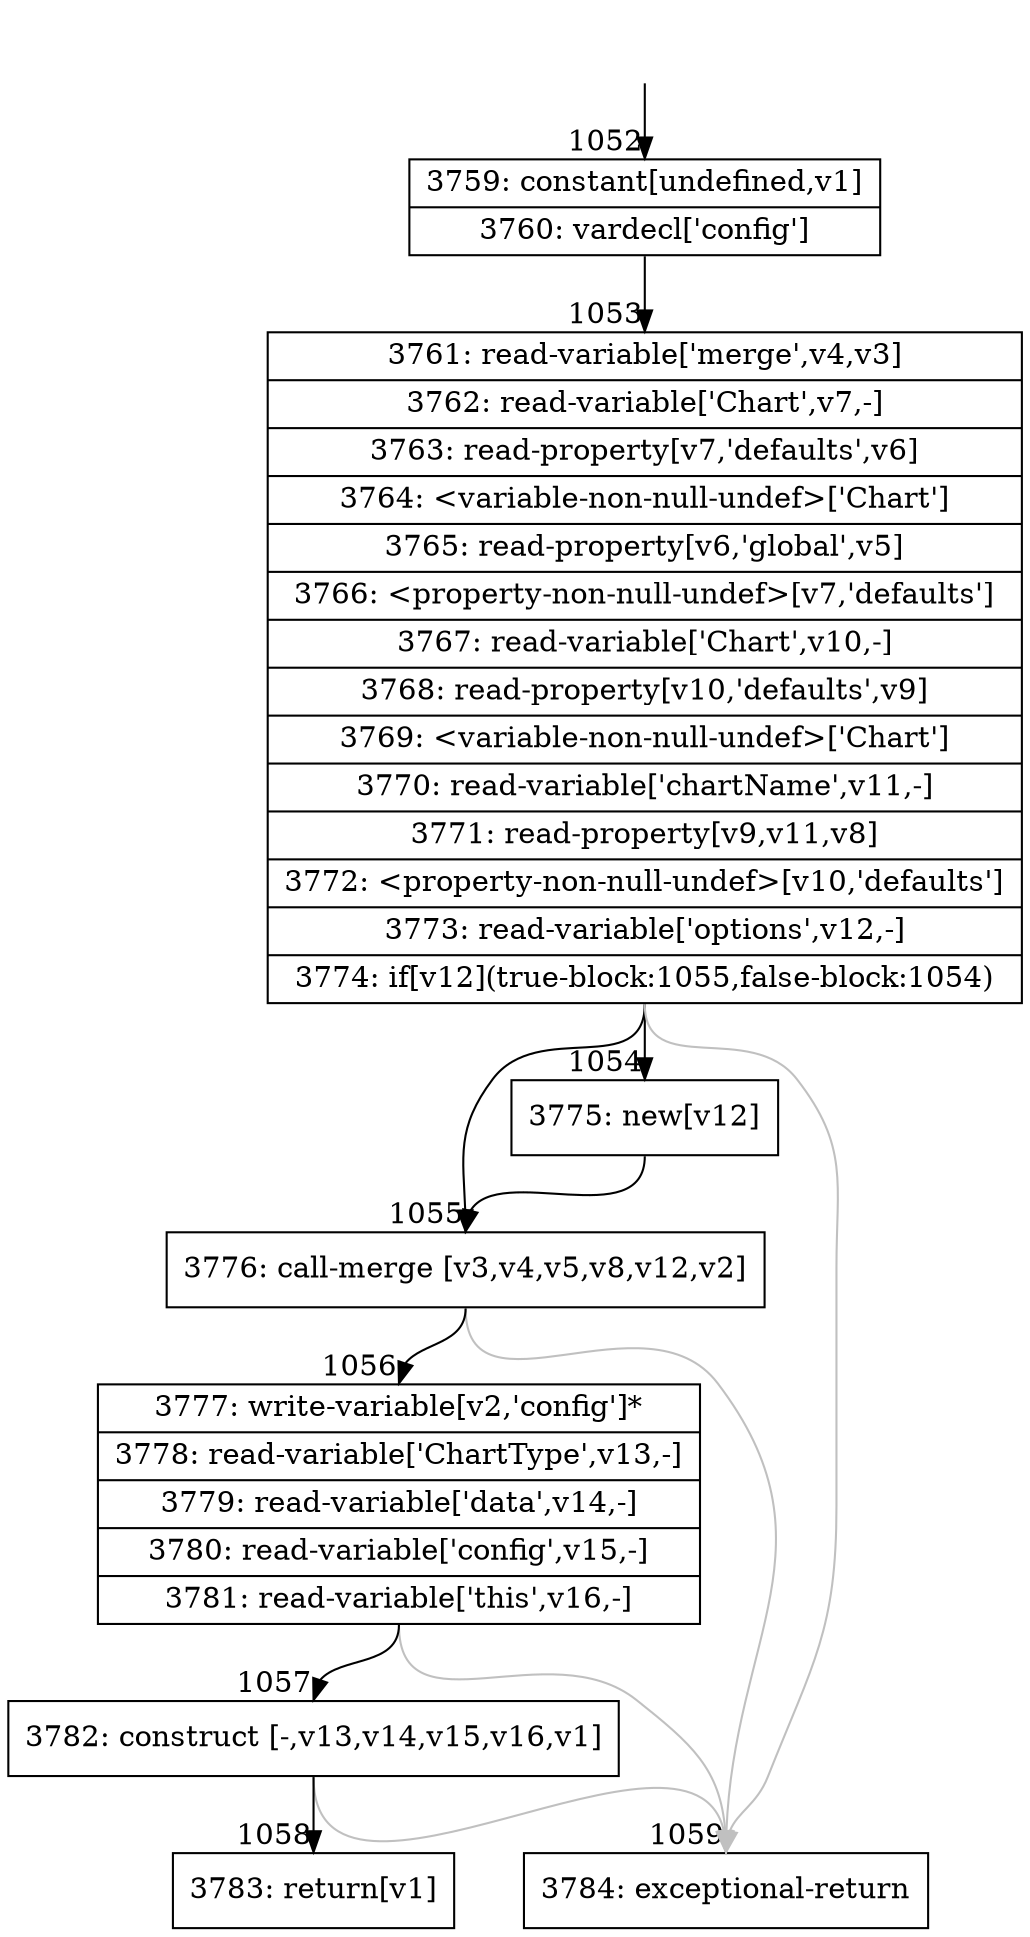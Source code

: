 digraph {
rankdir="TD"
BB_entry111[shape=none,label=""];
BB_entry111 -> BB1052 [tailport=s, headport=n, headlabel="    1052"]
BB1052 [shape=record label="{3759: constant[undefined,v1]|3760: vardecl['config']}" ] 
BB1052 -> BB1053 [tailport=s, headport=n, headlabel="      1053"]
BB1053 [shape=record label="{3761: read-variable['merge',v4,v3]|3762: read-variable['Chart',v7,-]|3763: read-property[v7,'defaults',v6]|3764: \<variable-non-null-undef\>['Chart']|3765: read-property[v6,'global',v5]|3766: \<property-non-null-undef\>[v7,'defaults']|3767: read-variable['Chart',v10,-]|3768: read-property[v10,'defaults',v9]|3769: \<variable-non-null-undef\>['Chart']|3770: read-variable['chartName',v11,-]|3771: read-property[v9,v11,v8]|3772: \<property-non-null-undef\>[v10,'defaults']|3773: read-variable['options',v12,-]|3774: if[v12](true-block:1055,false-block:1054)}" ] 
BB1053 -> BB1055 [tailport=s, headport=n, headlabel="      1055"]
BB1053 -> BB1054 [tailport=s, headport=n, headlabel="      1054"]
BB1053 -> BB1059 [tailport=s, headport=n, color=gray, headlabel="      1059"]
BB1054 [shape=record label="{3775: new[v12]}" ] 
BB1054 -> BB1055 [tailport=s, headport=n]
BB1055 [shape=record label="{3776: call-merge [v3,v4,v5,v8,v12,v2]}" ] 
BB1055 -> BB1056 [tailport=s, headport=n, headlabel="      1056"]
BB1055 -> BB1059 [tailport=s, headport=n, color=gray]
BB1056 [shape=record label="{3777: write-variable[v2,'config']*|3778: read-variable['ChartType',v13,-]|3779: read-variable['data',v14,-]|3780: read-variable['config',v15,-]|3781: read-variable['this',v16,-]}" ] 
BB1056 -> BB1057 [tailport=s, headport=n, headlabel="      1057"]
BB1056 -> BB1059 [tailport=s, headport=n, color=gray]
BB1057 [shape=record label="{3782: construct [-,v13,v14,v15,v16,v1]}" ] 
BB1057 -> BB1058 [tailport=s, headport=n, headlabel="      1058"]
BB1057 -> BB1059 [tailport=s, headport=n, color=gray]
BB1058 [shape=record label="{3783: return[v1]}" ] 
BB1059 [shape=record label="{3784: exceptional-return}" ] 
//#$~ 1086
}
